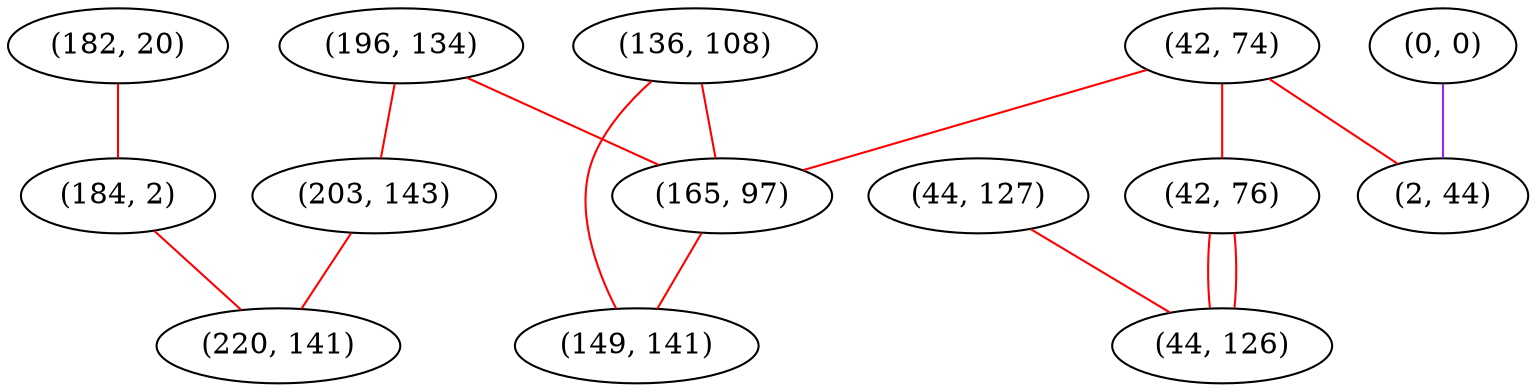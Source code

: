 graph "" {
"(182, 20)";
"(0, 0)";
"(196, 134)";
"(136, 108)";
"(184, 2)";
"(42, 74)";
"(42, 76)";
"(44, 127)";
"(44, 126)";
"(203, 143)";
"(220, 141)";
"(165, 97)";
"(149, 141)";
"(2, 44)";
"(182, 20)" -- "(184, 2)"  [color=red, key=0, weight=1];
"(0, 0)" -- "(2, 44)"  [color=purple, key=0, weight=4];
"(196, 134)" -- "(165, 97)"  [color=red, key=0, weight=1];
"(196, 134)" -- "(203, 143)"  [color=red, key=0, weight=1];
"(136, 108)" -- "(165, 97)"  [color=red, key=0, weight=1];
"(136, 108)" -- "(149, 141)"  [color=red, key=0, weight=1];
"(184, 2)" -- "(220, 141)"  [color=red, key=0, weight=1];
"(42, 74)" -- "(165, 97)"  [color=red, key=0, weight=1];
"(42, 74)" -- "(2, 44)"  [color=red, key=0, weight=1];
"(42, 74)" -- "(42, 76)"  [color=red, key=0, weight=1];
"(42, 76)" -- "(44, 126)"  [color=red, key=0, weight=1];
"(42, 76)" -- "(44, 126)"  [color=red, key=1, weight=1];
"(44, 127)" -- "(44, 126)"  [color=red, key=0, weight=1];
"(203, 143)" -- "(220, 141)"  [color=red, key=0, weight=1];
"(165, 97)" -- "(149, 141)"  [color=red, key=0, weight=1];
}
